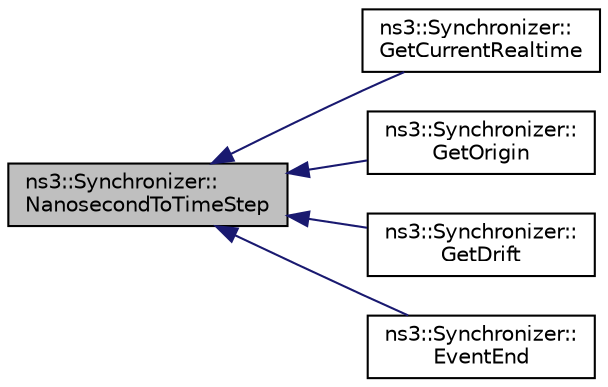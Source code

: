 digraph "ns3::Synchronizer::NanosecondToTimeStep"
{
  edge [fontname="Helvetica",fontsize="10",labelfontname="Helvetica",labelfontsize="10"];
  node [fontname="Helvetica",fontsize="10",shape=record];
  rankdir="LR";
  Node1 [label="ns3::Synchronizer::\lNanosecondToTimeStep",height=0.2,width=0.4,color="black", fillcolor="grey75", style="filled", fontcolor="black"];
  Node1 -> Node2 [dir="back",color="midnightblue",fontsize="10",style="solid"];
  Node2 [label="ns3::Synchronizer::\lGetCurrentRealtime",height=0.2,width=0.4,color="black", fillcolor="white", style="filled",URL="$df/d6a/classns3_1_1Synchronizer.html#a9199c28473a6298009ef8210b02c23c5",tooltip="Retrieve the value of the origin of the underlying normalized wall clock time in simulator timestep u..."];
  Node1 -> Node3 [dir="back",color="midnightblue",fontsize="10",style="solid"];
  Node3 [label="ns3::Synchronizer::\lGetOrigin",height=0.2,width=0.4,color="black", fillcolor="white", style="filled",URL="$df/d6a/classns3_1_1Synchronizer.html#a59bfe6d62f571698c23c639950169a73",tooltip="Retrieve the value of the origin of the simulation time in Time.resolution units. ..."];
  Node1 -> Node4 [dir="back",color="midnightblue",fontsize="10",style="solid"];
  Node4 [label="ns3::Synchronizer::\lGetDrift",height=0.2,width=0.4,color="black", fillcolor="white", style="filled",URL="$df/d6a/classns3_1_1Synchronizer.html#abcd1705e4558427df5db87fcee62a015",tooltip="Retrieve the difference between the real time clock used to synchronize the simulation and the simula..."];
  Node1 -> Node5 [dir="back",color="midnightblue",fontsize="10",style="solid"];
  Node5 [label="ns3::Synchronizer::\lEventEnd",height=0.2,width=0.4,color="black", fillcolor="white", style="filled",URL="$df/d6a/classns3_1_1Synchronizer.html#a2260b7a21248f210e9e99bfbc37ca255",tooltip="Ask the synchronizer to return the time step between the instant remembered during EventStart and now..."];
}

